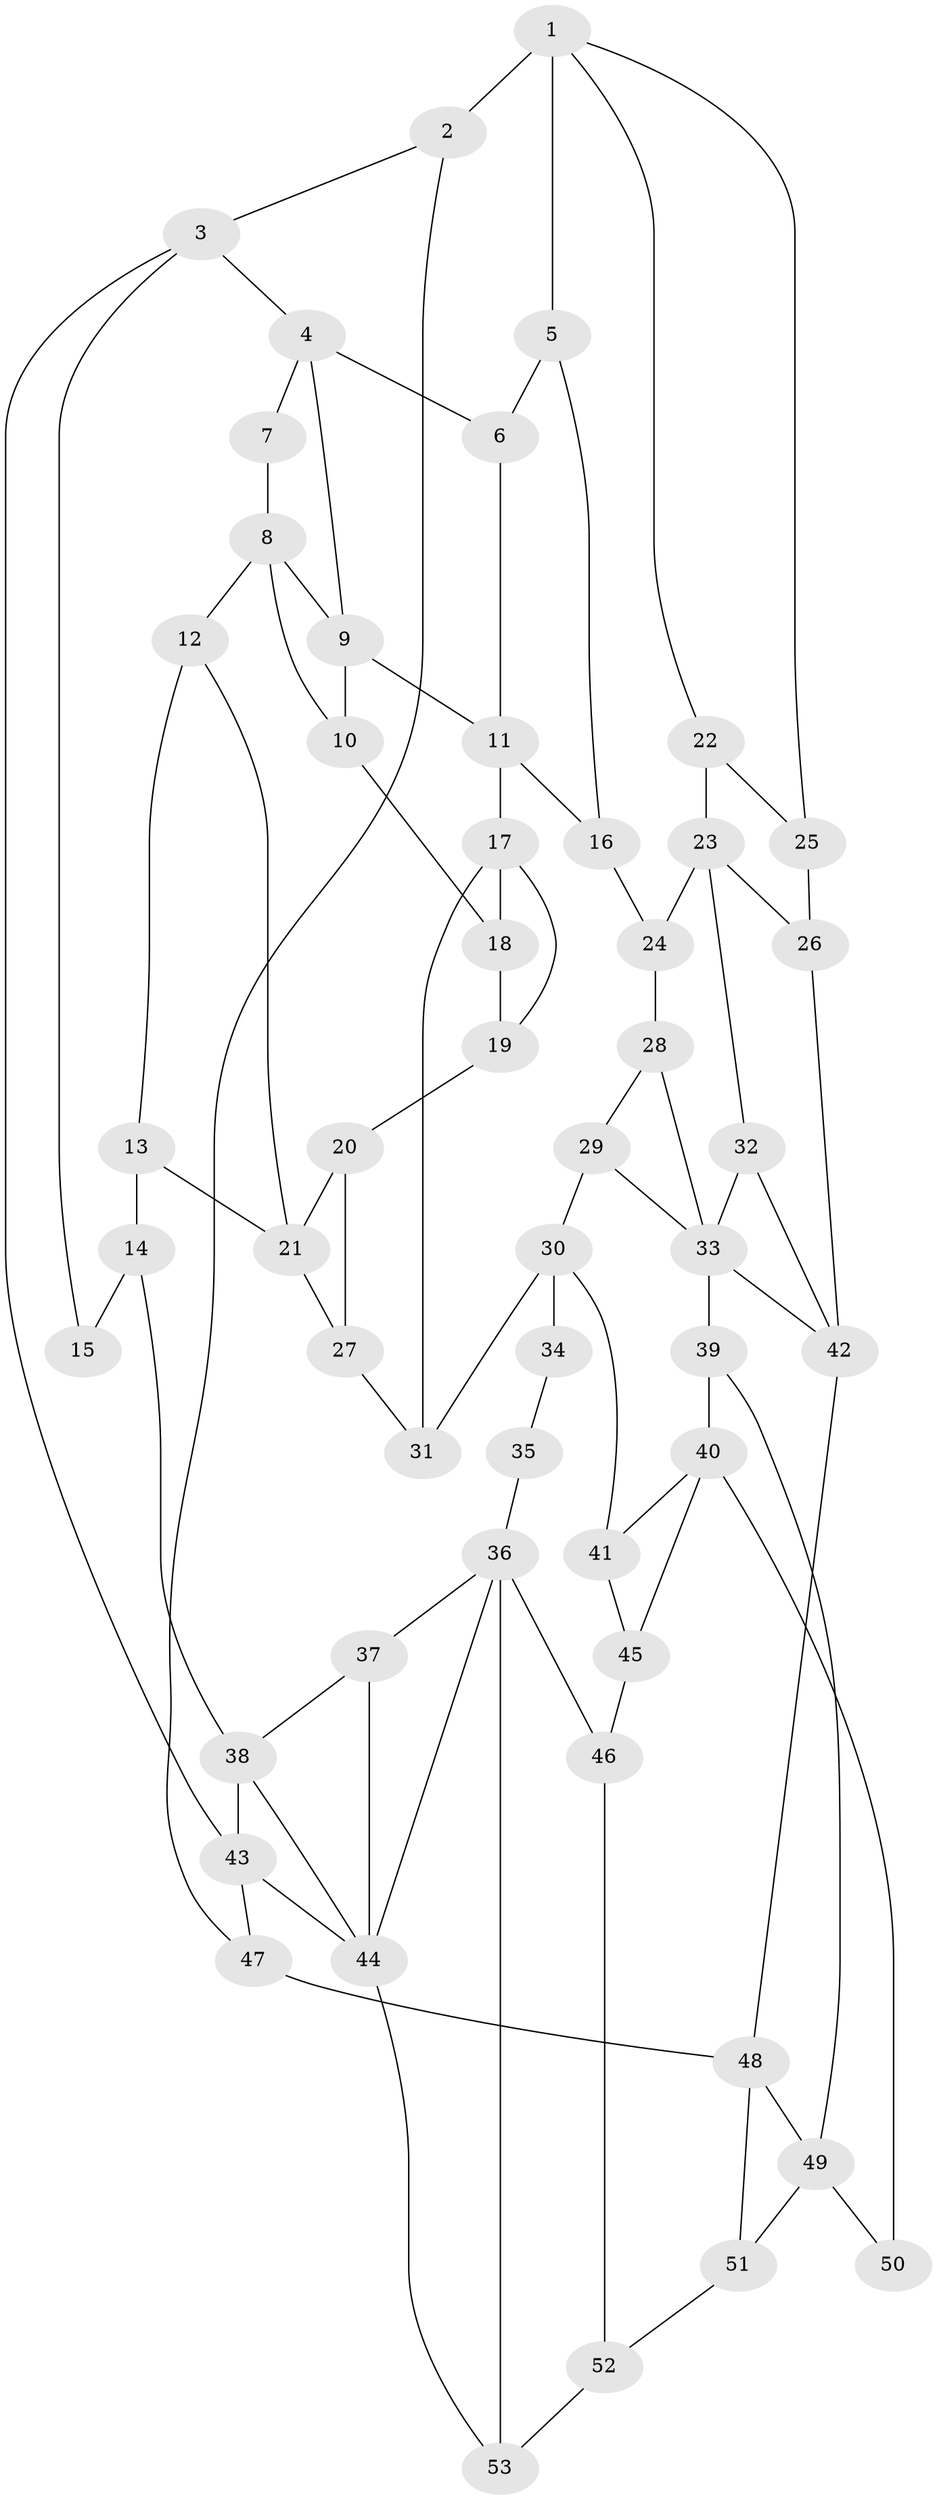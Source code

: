 // original degree distribution, {3: 0.018867924528301886, 6: 0.19811320754716982, 5: 0.5660377358490566, 4: 0.2169811320754717}
// Generated by graph-tools (version 1.1) at 2025/38/03/09/25 02:38:52]
// undirected, 53 vertices, 88 edges
graph export_dot {
graph [start="1"]
  node [color=gray90,style=filled];
  1;
  2;
  3;
  4;
  5;
  6;
  7;
  8;
  9;
  10;
  11;
  12;
  13;
  14;
  15;
  16;
  17;
  18;
  19;
  20;
  21;
  22;
  23;
  24;
  25;
  26;
  27;
  28;
  29;
  30;
  31;
  32;
  33;
  34;
  35;
  36;
  37;
  38;
  39;
  40;
  41;
  42;
  43;
  44;
  45;
  46;
  47;
  48;
  49;
  50;
  51;
  52;
  53;
  1 -- 2 [weight=2.0];
  1 -- 5 [weight=1.0];
  1 -- 22 [weight=1.0];
  1 -- 25 [weight=1.0];
  2 -- 3 [weight=1.0];
  2 -- 47 [weight=1.0];
  3 -- 4 [weight=1.0];
  3 -- 15 [weight=1.0];
  3 -- 43 [weight=1.0];
  4 -- 6 [weight=1.0];
  4 -- 7 [weight=1.0];
  4 -- 9 [weight=1.0];
  5 -- 6 [weight=1.0];
  5 -- 16 [weight=1.0];
  6 -- 11 [weight=1.0];
  7 -- 8 [weight=2.0];
  8 -- 9 [weight=1.0];
  8 -- 10 [weight=1.0];
  8 -- 12 [weight=2.0];
  9 -- 10 [weight=1.0];
  9 -- 11 [weight=1.0];
  10 -- 18 [weight=1.0];
  11 -- 16 [weight=1.0];
  11 -- 17 [weight=2.0];
  12 -- 13 [weight=1.0];
  12 -- 21 [weight=1.0];
  13 -- 14 [weight=2.0];
  13 -- 21 [weight=3.0];
  14 -- 15 [weight=2.0];
  14 -- 38 [weight=2.0];
  16 -- 24 [weight=1.0];
  17 -- 18 [weight=1.0];
  17 -- 19 [weight=1.0];
  17 -- 31 [weight=2.0];
  18 -- 19 [weight=1.0];
  19 -- 20 [weight=1.0];
  20 -- 21 [weight=1.0];
  20 -- 27 [weight=1.0];
  21 -- 27 [weight=1.0];
  22 -- 23 [weight=1.0];
  22 -- 25 [weight=1.0];
  23 -- 24 [weight=1.0];
  23 -- 26 [weight=1.0];
  23 -- 32 [weight=1.0];
  24 -- 28 [weight=1.0];
  25 -- 26 [weight=1.0];
  26 -- 42 [weight=1.0];
  27 -- 31 [weight=1.0];
  28 -- 29 [weight=1.0];
  28 -- 33 [weight=1.0];
  29 -- 30 [weight=1.0];
  29 -- 33 [weight=1.0];
  30 -- 31 [weight=2.0];
  30 -- 34 [weight=2.0];
  30 -- 41 [weight=1.0];
  32 -- 33 [weight=1.0];
  32 -- 42 [weight=1.0];
  33 -- 39 [weight=2.0];
  33 -- 42 [weight=1.0];
  34 -- 35 [weight=1.0];
  35 -- 36 [weight=2.0];
  36 -- 37 [weight=1.0];
  36 -- 44 [weight=1.0];
  36 -- 46 [weight=1.0];
  36 -- 53 [weight=1.0];
  37 -- 38 [weight=1.0];
  37 -- 44 [weight=2.0];
  38 -- 43 [weight=1.0];
  38 -- 44 [weight=1.0];
  39 -- 40 [weight=2.0];
  39 -- 49 [weight=1.0];
  40 -- 41 [weight=1.0];
  40 -- 45 [weight=1.0];
  40 -- 50 [weight=2.0];
  41 -- 45 [weight=1.0];
  42 -- 48 [weight=2.0];
  43 -- 44 [weight=1.0];
  43 -- 47 [weight=1.0];
  44 -- 53 [weight=1.0];
  45 -- 46 [weight=1.0];
  46 -- 52 [weight=1.0];
  47 -- 48 [weight=2.0];
  48 -- 49 [weight=1.0];
  48 -- 51 [weight=1.0];
  49 -- 50 [weight=1.0];
  49 -- 51 [weight=1.0];
  51 -- 52 [weight=1.0];
  52 -- 53 [weight=1.0];
}
